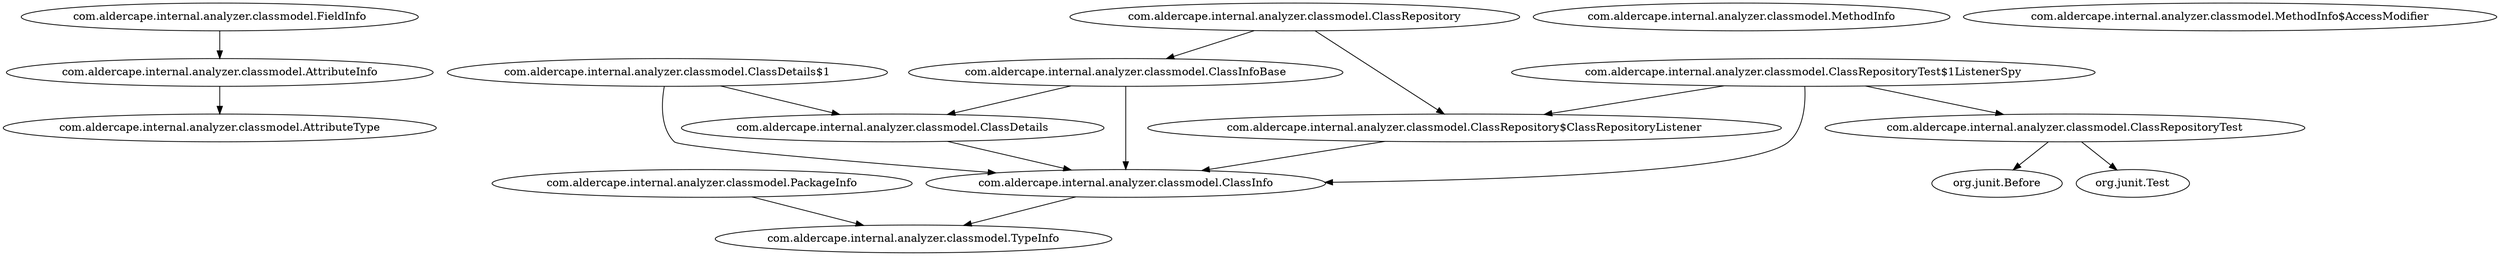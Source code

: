 digraph G {
"com.aldercape.internal.analyzer.classmodel.AttributeInfo" [label="com.aldercape.internal.analyzer.classmodel.AttributeInfo"];
"com.aldercape.internal.analyzer.classmodel.AttributeType" [label="com.aldercape.internal.analyzer.classmodel.AttributeType"];
"com.aldercape.internal.analyzer.classmodel.ClassDetails" [label="com.aldercape.internal.analyzer.classmodel.ClassDetails"];
"com.aldercape.internal.analyzer.classmodel.ClassDetails$1" [label="com.aldercape.internal.analyzer.classmodel.ClassDetails$1"];
"com.aldercape.internal.analyzer.classmodel.ClassInfo" [label="com.aldercape.internal.analyzer.classmodel.ClassInfo"];
"com.aldercape.internal.analyzer.classmodel.ClassInfoBase" [label="com.aldercape.internal.analyzer.classmodel.ClassInfoBase"];
"com.aldercape.internal.analyzer.classmodel.ClassRepository" [label="com.aldercape.internal.analyzer.classmodel.ClassRepository"];
"com.aldercape.internal.analyzer.classmodel.ClassRepository$ClassRepositoryListener" [label="com.aldercape.internal.analyzer.classmodel.ClassRepository$ClassRepositoryListener"];
"com.aldercape.internal.analyzer.classmodel.ClassRepositoryTest" [label="com.aldercape.internal.analyzer.classmodel.ClassRepositoryTest"];
"com.aldercape.internal.analyzer.classmodel.ClassRepositoryTest$1ListenerSpy" [label="com.aldercape.internal.analyzer.classmodel.ClassRepositoryTest$1ListenerSpy"];
"com.aldercape.internal.analyzer.classmodel.FieldInfo" [label="com.aldercape.internal.analyzer.classmodel.FieldInfo"];
"com.aldercape.internal.analyzer.classmodel.MethodInfo" [label="com.aldercape.internal.analyzer.classmodel.MethodInfo"];
"com.aldercape.internal.analyzer.classmodel.MethodInfo$AccessModifier" [label="com.aldercape.internal.analyzer.classmodel.MethodInfo$AccessModifier"];
"com.aldercape.internal.analyzer.classmodel.PackageInfo" [label="com.aldercape.internal.analyzer.classmodel.PackageInfo"];
"com.aldercape.internal.analyzer.classmodel.TypeInfo" [label="com.aldercape.internal.analyzer.classmodel.TypeInfo"];
"com.aldercape.internal.analyzer.classmodel.AttributeInfo" -> "com.aldercape.internal.analyzer.classmodel.AttributeType";
"com.aldercape.internal.analyzer.classmodel.ClassDetails" -> "com.aldercape.internal.analyzer.classmodel.ClassInfo";
"com.aldercape.internal.analyzer.classmodel.ClassDetails$1" -> "com.aldercape.internal.analyzer.classmodel.ClassDetails";
"com.aldercape.internal.analyzer.classmodel.ClassDetails$1" -> "com.aldercape.internal.analyzer.classmodel.ClassInfo";
"com.aldercape.internal.analyzer.classmodel.ClassInfo" -> "com.aldercape.internal.analyzer.classmodel.TypeInfo";
"com.aldercape.internal.analyzer.classmodel.ClassInfoBase" -> "com.aldercape.internal.analyzer.classmodel.ClassDetails";
"com.aldercape.internal.analyzer.classmodel.ClassInfoBase" -> "com.aldercape.internal.analyzer.classmodel.ClassInfo";
"com.aldercape.internal.analyzer.classmodel.ClassRepository" -> "com.aldercape.internal.analyzer.classmodel.ClassInfoBase";
"com.aldercape.internal.analyzer.classmodel.ClassRepository" -> "com.aldercape.internal.analyzer.classmodel.ClassRepository$ClassRepositoryListener";
"com.aldercape.internal.analyzer.classmodel.ClassRepository$ClassRepositoryListener" -> "com.aldercape.internal.analyzer.classmodel.ClassInfo";
"com.aldercape.internal.analyzer.classmodel.ClassRepositoryTest" -> "org.junit.Before";
"com.aldercape.internal.analyzer.classmodel.ClassRepositoryTest" -> "org.junit.Test";
"com.aldercape.internal.analyzer.classmodel.ClassRepositoryTest$1ListenerSpy" -> "com.aldercape.internal.analyzer.classmodel.ClassInfo";
"com.aldercape.internal.analyzer.classmodel.ClassRepositoryTest$1ListenerSpy" -> "com.aldercape.internal.analyzer.classmodel.ClassRepository$ClassRepositoryListener";
"com.aldercape.internal.analyzer.classmodel.ClassRepositoryTest$1ListenerSpy" -> "com.aldercape.internal.analyzer.classmodel.ClassRepositoryTest";
"com.aldercape.internal.analyzer.classmodel.FieldInfo" -> "com.aldercape.internal.analyzer.classmodel.AttributeInfo";
"com.aldercape.internal.analyzer.classmodel.PackageInfo" -> "com.aldercape.internal.analyzer.classmodel.TypeInfo";
}
